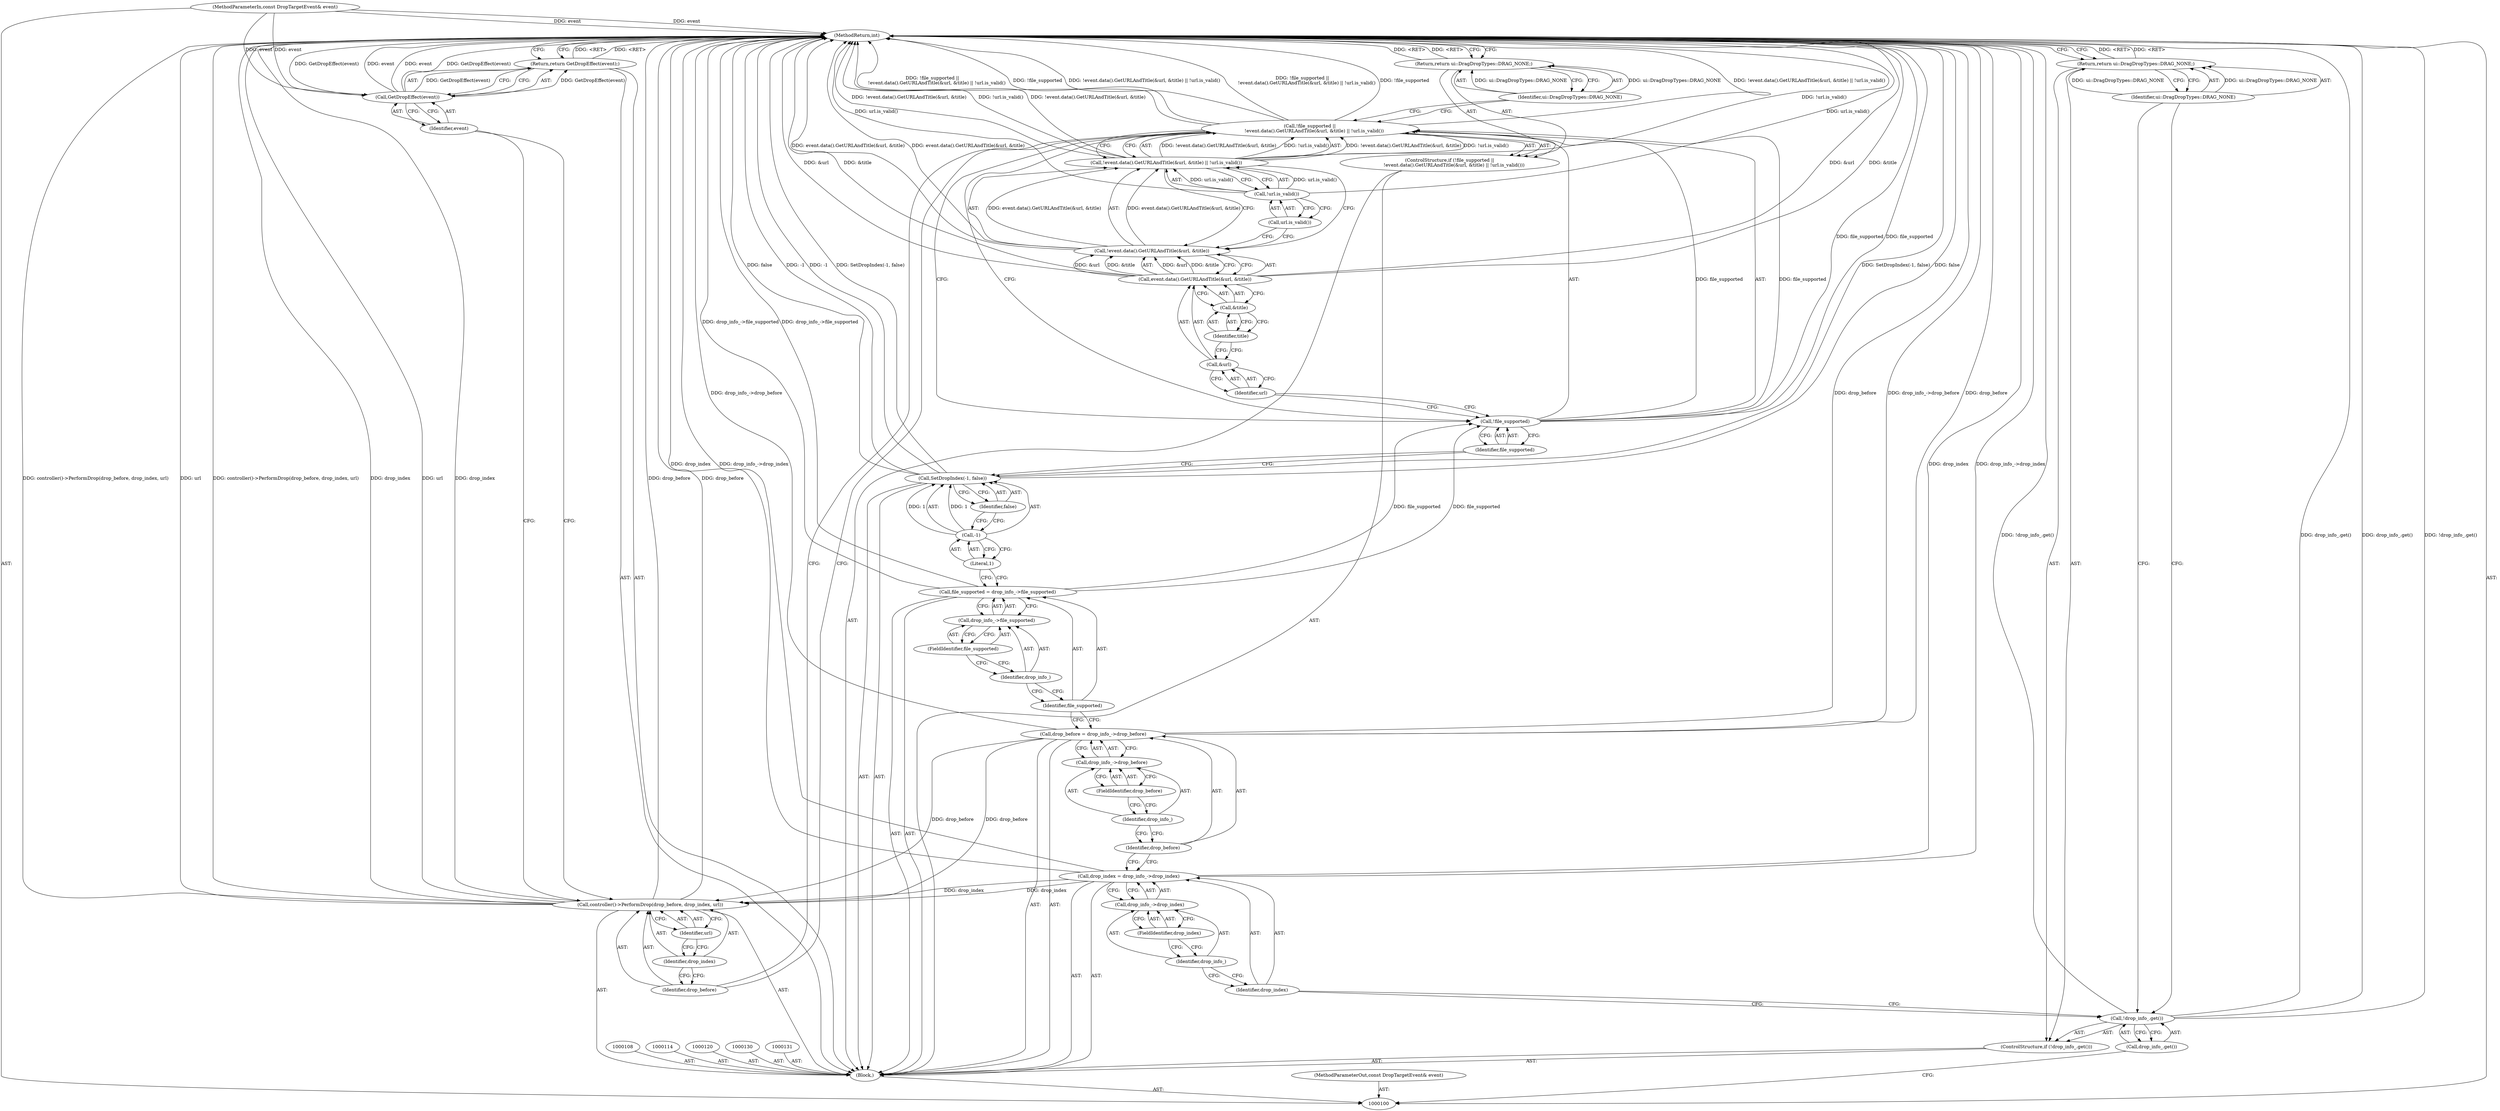 digraph "1_Chrome_1161a49d663dd395bd639549c2dfe7324f847938_3" {
"1000154" [label="(MethodReturn,int)"];
"1000101" [label="(MethodParameterIn,const DropTargetEvent& event)"];
"1000217" [label="(MethodParameterOut,const DropTargetEvent& event)"];
"1000102" [label="(Block,)"];
"1000132" [label="(ControlStructure,if (!file_supported ||\n      !event.data().GetURLAndTitle(&url, &title) || !url.is_valid()))"];
"1000133" [label="(Call,!file_supported ||\n      !event.data().GetURLAndTitle(&url, &title) || !url.is_valid())"];
"1000134" [label="(Call,!file_supported)"];
"1000135" [label="(Identifier,file_supported)"];
"1000139" [label="(Call,&url)"];
"1000140" [label="(Identifier,url)"];
"1000141" [label="(Call,&title)"];
"1000142" [label="(Identifier,title)"];
"1000143" [label="(Call,!url.is_valid())"];
"1000144" [label="(Call,url.is_valid())"];
"1000136" [label="(Call,!event.data().GetURLAndTitle(&url, &title) || !url.is_valid())"];
"1000137" [label="(Call,!event.data().GetURLAndTitle(&url, &title))"];
"1000138" [label="(Call,event.data().GetURLAndTitle(&url, &title))"];
"1000146" [label="(Identifier,ui::DragDropTypes::DRAG_NONE)"];
"1000145" [label="(Return,return ui::DragDropTypes::DRAG_NONE;)"];
"1000148" [label="(Identifier,drop_before)"];
"1000147" [label="(Call,controller()->PerformDrop(drop_before, drop_index, url))"];
"1000149" [label="(Identifier,drop_index)"];
"1000150" [label="(Identifier,url)"];
"1000151" [label="(Return,return GetDropEffect(event);)"];
"1000153" [label="(Identifier,event)"];
"1000152" [label="(Call,GetDropEffect(event))"];
"1000103" [label="(ControlStructure,if (!drop_info_.get()))"];
"1000104" [label="(Call,!drop_info_.get())"];
"1000105" [label="(Call,drop_info_.get())"];
"1000107" [label="(Identifier,ui::DragDropTypes::DRAG_NONE)"];
"1000106" [label="(Return,return ui::DragDropTypes::DRAG_NONE;)"];
"1000109" [label="(Call,drop_index = drop_info_->drop_index)"];
"1000110" [label="(Identifier,drop_index)"];
"1000111" [label="(Call,drop_info_->drop_index)"];
"1000112" [label="(Identifier,drop_info_)"];
"1000113" [label="(FieldIdentifier,drop_index)"];
"1000115" [label="(Call,drop_before = drop_info_->drop_before)"];
"1000116" [label="(Identifier,drop_before)"];
"1000117" [label="(Call,drop_info_->drop_before)"];
"1000118" [label="(Identifier,drop_info_)"];
"1000119" [label="(FieldIdentifier,drop_before)"];
"1000121" [label="(Call,file_supported = drop_info_->file_supported)"];
"1000122" [label="(Identifier,file_supported)"];
"1000123" [label="(Call,drop_info_->file_supported)"];
"1000124" [label="(Identifier,drop_info_)"];
"1000125" [label="(FieldIdentifier,file_supported)"];
"1000127" [label="(Call,-1)"];
"1000128" [label="(Literal,1)"];
"1000129" [label="(Identifier,false)"];
"1000126" [label="(Call,SetDropIndex(-1, false))"];
"1000154" -> "1000100"  [label="AST: "];
"1000154" -> "1000106"  [label="CFG: "];
"1000154" -> "1000145"  [label="CFG: "];
"1000154" -> "1000151"  [label="CFG: "];
"1000145" -> "1000154"  [label="DDG: <RET>"];
"1000151" -> "1000154"  [label="DDG: <RET>"];
"1000106" -> "1000154"  [label="DDG: <RET>"];
"1000115" -> "1000154"  [label="DDG: drop_info_->drop_before"];
"1000115" -> "1000154"  [label="DDG: drop_before"];
"1000126" -> "1000154"  [label="DDG: SetDropIndex(-1, false)"];
"1000126" -> "1000154"  [label="DDG: false"];
"1000126" -> "1000154"  [label="DDG: -1"];
"1000104" -> "1000154"  [label="DDG: !drop_info_.get()"];
"1000104" -> "1000154"  [label="DDG: drop_info_.get()"];
"1000152" -> "1000154"  [label="DDG: GetDropEffect(event)"];
"1000152" -> "1000154"  [label="DDG: event"];
"1000133" -> "1000154"  [label="DDG: !file_supported ||\n      !event.data().GetURLAndTitle(&url, &title) || !url.is_valid()"];
"1000133" -> "1000154"  [label="DDG: !file_supported"];
"1000133" -> "1000154"  [label="DDG: !event.data().GetURLAndTitle(&url, &title) || !url.is_valid()"];
"1000147" -> "1000154"  [label="DDG: url"];
"1000147" -> "1000154"  [label="DDG: drop_index"];
"1000147" -> "1000154"  [label="DDG: drop_before"];
"1000147" -> "1000154"  [label="DDG: controller()->PerformDrop(drop_before, drop_index, url)"];
"1000137" -> "1000154"  [label="DDG: event.data().GetURLAndTitle(&url, &title)"];
"1000121" -> "1000154"  [label="DDG: drop_info_->file_supported"];
"1000138" -> "1000154"  [label="DDG: &title"];
"1000138" -> "1000154"  [label="DDG: &url"];
"1000143" -> "1000154"  [label="DDG: url.is_valid()"];
"1000134" -> "1000154"  [label="DDG: file_supported"];
"1000101" -> "1000154"  [label="DDG: event"];
"1000109" -> "1000154"  [label="DDG: drop_index"];
"1000109" -> "1000154"  [label="DDG: drop_info_->drop_index"];
"1000136" -> "1000154"  [label="DDG: !url.is_valid()"];
"1000136" -> "1000154"  [label="DDG: !event.data().GetURLAndTitle(&url, &title)"];
"1000101" -> "1000100"  [label="AST: "];
"1000101" -> "1000154"  [label="DDG: event"];
"1000101" -> "1000152"  [label="DDG: event"];
"1000217" -> "1000100"  [label="AST: "];
"1000102" -> "1000100"  [label="AST: "];
"1000103" -> "1000102"  [label="AST: "];
"1000108" -> "1000102"  [label="AST: "];
"1000109" -> "1000102"  [label="AST: "];
"1000114" -> "1000102"  [label="AST: "];
"1000115" -> "1000102"  [label="AST: "];
"1000120" -> "1000102"  [label="AST: "];
"1000121" -> "1000102"  [label="AST: "];
"1000126" -> "1000102"  [label="AST: "];
"1000130" -> "1000102"  [label="AST: "];
"1000131" -> "1000102"  [label="AST: "];
"1000132" -> "1000102"  [label="AST: "];
"1000147" -> "1000102"  [label="AST: "];
"1000151" -> "1000102"  [label="AST: "];
"1000132" -> "1000102"  [label="AST: "];
"1000133" -> "1000132"  [label="AST: "];
"1000145" -> "1000132"  [label="AST: "];
"1000133" -> "1000132"  [label="AST: "];
"1000133" -> "1000134"  [label="CFG: "];
"1000133" -> "1000136"  [label="CFG: "];
"1000134" -> "1000133"  [label="AST: "];
"1000136" -> "1000133"  [label="AST: "];
"1000146" -> "1000133"  [label="CFG: "];
"1000148" -> "1000133"  [label="CFG: "];
"1000133" -> "1000154"  [label="DDG: !file_supported ||\n      !event.data().GetURLAndTitle(&url, &title) || !url.is_valid()"];
"1000133" -> "1000154"  [label="DDG: !file_supported"];
"1000133" -> "1000154"  [label="DDG: !event.data().GetURLAndTitle(&url, &title) || !url.is_valid()"];
"1000134" -> "1000133"  [label="DDG: file_supported"];
"1000136" -> "1000133"  [label="DDG: !event.data().GetURLAndTitle(&url, &title)"];
"1000136" -> "1000133"  [label="DDG: !url.is_valid()"];
"1000134" -> "1000133"  [label="AST: "];
"1000134" -> "1000135"  [label="CFG: "];
"1000135" -> "1000134"  [label="AST: "];
"1000140" -> "1000134"  [label="CFG: "];
"1000133" -> "1000134"  [label="CFG: "];
"1000134" -> "1000154"  [label="DDG: file_supported"];
"1000134" -> "1000133"  [label="DDG: file_supported"];
"1000121" -> "1000134"  [label="DDG: file_supported"];
"1000135" -> "1000134"  [label="AST: "];
"1000135" -> "1000126"  [label="CFG: "];
"1000134" -> "1000135"  [label="CFG: "];
"1000139" -> "1000138"  [label="AST: "];
"1000139" -> "1000140"  [label="CFG: "];
"1000140" -> "1000139"  [label="AST: "];
"1000142" -> "1000139"  [label="CFG: "];
"1000140" -> "1000139"  [label="AST: "];
"1000140" -> "1000134"  [label="CFG: "];
"1000139" -> "1000140"  [label="CFG: "];
"1000141" -> "1000138"  [label="AST: "];
"1000141" -> "1000142"  [label="CFG: "];
"1000142" -> "1000141"  [label="AST: "];
"1000138" -> "1000141"  [label="CFG: "];
"1000142" -> "1000141"  [label="AST: "];
"1000142" -> "1000139"  [label="CFG: "];
"1000141" -> "1000142"  [label="CFG: "];
"1000143" -> "1000136"  [label="AST: "];
"1000143" -> "1000144"  [label="CFG: "];
"1000144" -> "1000143"  [label="AST: "];
"1000136" -> "1000143"  [label="CFG: "];
"1000143" -> "1000154"  [label="DDG: url.is_valid()"];
"1000143" -> "1000136"  [label="DDG: url.is_valid()"];
"1000144" -> "1000143"  [label="AST: "];
"1000144" -> "1000137"  [label="CFG: "];
"1000143" -> "1000144"  [label="CFG: "];
"1000136" -> "1000133"  [label="AST: "];
"1000136" -> "1000137"  [label="CFG: "];
"1000136" -> "1000143"  [label="CFG: "];
"1000137" -> "1000136"  [label="AST: "];
"1000143" -> "1000136"  [label="AST: "];
"1000133" -> "1000136"  [label="CFG: "];
"1000136" -> "1000154"  [label="DDG: !url.is_valid()"];
"1000136" -> "1000154"  [label="DDG: !event.data().GetURLAndTitle(&url, &title)"];
"1000136" -> "1000133"  [label="DDG: !event.data().GetURLAndTitle(&url, &title)"];
"1000136" -> "1000133"  [label="DDG: !url.is_valid()"];
"1000137" -> "1000136"  [label="DDG: event.data().GetURLAndTitle(&url, &title)"];
"1000143" -> "1000136"  [label="DDG: url.is_valid()"];
"1000137" -> "1000136"  [label="AST: "];
"1000137" -> "1000138"  [label="CFG: "];
"1000138" -> "1000137"  [label="AST: "];
"1000144" -> "1000137"  [label="CFG: "];
"1000136" -> "1000137"  [label="CFG: "];
"1000137" -> "1000154"  [label="DDG: event.data().GetURLAndTitle(&url, &title)"];
"1000137" -> "1000136"  [label="DDG: event.data().GetURLAndTitle(&url, &title)"];
"1000138" -> "1000137"  [label="DDG: &url"];
"1000138" -> "1000137"  [label="DDG: &title"];
"1000138" -> "1000137"  [label="AST: "];
"1000138" -> "1000141"  [label="CFG: "];
"1000139" -> "1000138"  [label="AST: "];
"1000141" -> "1000138"  [label="AST: "];
"1000137" -> "1000138"  [label="CFG: "];
"1000138" -> "1000154"  [label="DDG: &title"];
"1000138" -> "1000154"  [label="DDG: &url"];
"1000138" -> "1000137"  [label="DDG: &url"];
"1000138" -> "1000137"  [label="DDG: &title"];
"1000146" -> "1000145"  [label="AST: "];
"1000146" -> "1000133"  [label="CFG: "];
"1000145" -> "1000146"  [label="CFG: "];
"1000146" -> "1000145"  [label="DDG: ui::DragDropTypes::DRAG_NONE"];
"1000145" -> "1000132"  [label="AST: "];
"1000145" -> "1000146"  [label="CFG: "];
"1000146" -> "1000145"  [label="AST: "];
"1000154" -> "1000145"  [label="CFG: "];
"1000145" -> "1000154"  [label="DDG: <RET>"];
"1000146" -> "1000145"  [label="DDG: ui::DragDropTypes::DRAG_NONE"];
"1000148" -> "1000147"  [label="AST: "];
"1000148" -> "1000133"  [label="CFG: "];
"1000149" -> "1000148"  [label="CFG: "];
"1000147" -> "1000102"  [label="AST: "];
"1000147" -> "1000150"  [label="CFG: "];
"1000148" -> "1000147"  [label="AST: "];
"1000149" -> "1000147"  [label="AST: "];
"1000150" -> "1000147"  [label="AST: "];
"1000153" -> "1000147"  [label="CFG: "];
"1000147" -> "1000154"  [label="DDG: url"];
"1000147" -> "1000154"  [label="DDG: drop_index"];
"1000147" -> "1000154"  [label="DDG: drop_before"];
"1000147" -> "1000154"  [label="DDG: controller()->PerformDrop(drop_before, drop_index, url)"];
"1000115" -> "1000147"  [label="DDG: drop_before"];
"1000109" -> "1000147"  [label="DDG: drop_index"];
"1000149" -> "1000147"  [label="AST: "];
"1000149" -> "1000148"  [label="CFG: "];
"1000150" -> "1000149"  [label="CFG: "];
"1000150" -> "1000147"  [label="AST: "];
"1000150" -> "1000149"  [label="CFG: "];
"1000147" -> "1000150"  [label="CFG: "];
"1000151" -> "1000102"  [label="AST: "];
"1000151" -> "1000152"  [label="CFG: "];
"1000152" -> "1000151"  [label="AST: "];
"1000154" -> "1000151"  [label="CFG: "];
"1000151" -> "1000154"  [label="DDG: <RET>"];
"1000152" -> "1000151"  [label="DDG: GetDropEffect(event)"];
"1000153" -> "1000152"  [label="AST: "];
"1000153" -> "1000147"  [label="CFG: "];
"1000152" -> "1000153"  [label="CFG: "];
"1000152" -> "1000151"  [label="AST: "];
"1000152" -> "1000153"  [label="CFG: "];
"1000153" -> "1000152"  [label="AST: "];
"1000151" -> "1000152"  [label="CFG: "];
"1000152" -> "1000154"  [label="DDG: GetDropEffect(event)"];
"1000152" -> "1000154"  [label="DDG: event"];
"1000152" -> "1000151"  [label="DDG: GetDropEffect(event)"];
"1000101" -> "1000152"  [label="DDG: event"];
"1000103" -> "1000102"  [label="AST: "];
"1000104" -> "1000103"  [label="AST: "];
"1000106" -> "1000103"  [label="AST: "];
"1000104" -> "1000103"  [label="AST: "];
"1000104" -> "1000105"  [label="CFG: "];
"1000105" -> "1000104"  [label="AST: "];
"1000107" -> "1000104"  [label="CFG: "];
"1000110" -> "1000104"  [label="CFG: "];
"1000104" -> "1000154"  [label="DDG: !drop_info_.get()"];
"1000104" -> "1000154"  [label="DDG: drop_info_.get()"];
"1000105" -> "1000104"  [label="AST: "];
"1000105" -> "1000100"  [label="CFG: "];
"1000104" -> "1000105"  [label="CFG: "];
"1000107" -> "1000106"  [label="AST: "];
"1000107" -> "1000104"  [label="CFG: "];
"1000106" -> "1000107"  [label="CFG: "];
"1000107" -> "1000106"  [label="DDG: ui::DragDropTypes::DRAG_NONE"];
"1000106" -> "1000103"  [label="AST: "];
"1000106" -> "1000107"  [label="CFG: "];
"1000107" -> "1000106"  [label="AST: "];
"1000154" -> "1000106"  [label="CFG: "];
"1000106" -> "1000154"  [label="DDG: <RET>"];
"1000107" -> "1000106"  [label="DDG: ui::DragDropTypes::DRAG_NONE"];
"1000109" -> "1000102"  [label="AST: "];
"1000109" -> "1000111"  [label="CFG: "];
"1000110" -> "1000109"  [label="AST: "];
"1000111" -> "1000109"  [label="AST: "];
"1000116" -> "1000109"  [label="CFG: "];
"1000109" -> "1000154"  [label="DDG: drop_index"];
"1000109" -> "1000154"  [label="DDG: drop_info_->drop_index"];
"1000109" -> "1000147"  [label="DDG: drop_index"];
"1000110" -> "1000109"  [label="AST: "];
"1000110" -> "1000104"  [label="CFG: "];
"1000112" -> "1000110"  [label="CFG: "];
"1000111" -> "1000109"  [label="AST: "];
"1000111" -> "1000113"  [label="CFG: "];
"1000112" -> "1000111"  [label="AST: "];
"1000113" -> "1000111"  [label="AST: "];
"1000109" -> "1000111"  [label="CFG: "];
"1000112" -> "1000111"  [label="AST: "];
"1000112" -> "1000110"  [label="CFG: "];
"1000113" -> "1000112"  [label="CFG: "];
"1000113" -> "1000111"  [label="AST: "];
"1000113" -> "1000112"  [label="CFG: "];
"1000111" -> "1000113"  [label="CFG: "];
"1000115" -> "1000102"  [label="AST: "];
"1000115" -> "1000117"  [label="CFG: "];
"1000116" -> "1000115"  [label="AST: "];
"1000117" -> "1000115"  [label="AST: "];
"1000122" -> "1000115"  [label="CFG: "];
"1000115" -> "1000154"  [label="DDG: drop_info_->drop_before"];
"1000115" -> "1000154"  [label="DDG: drop_before"];
"1000115" -> "1000147"  [label="DDG: drop_before"];
"1000116" -> "1000115"  [label="AST: "];
"1000116" -> "1000109"  [label="CFG: "];
"1000118" -> "1000116"  [label="CFG: "];
"1000117" -> "1000115"  [label="AST: "];
"1000117" -> "1000119"  [label="CFG: "];
"1000118" -> "1000117"  [label="AST: "];
"1000119" -> "1000117"  [label="AST: "];
"1000115" -> "1000117"  [label="CFG: "];
"1000118" -> "1000117"  [label="AST: "];
"1000118" -> "1000116"  [label="CFG: "];
"1000119" -> "1000118"  [label="CFG: "];
"1000119" -> "1000117"  [label="AST: "];
"1000119" -> "1000118"  [label="CFG: "];
"1000117" -> "1000119"  [label="CFG: "];
"1000121" -> "1000102"  [label="AST: "];
"1000121" -> "1000123"  [label="CFG: "];
"1000122" -> "1000121"  [label="AST: "];
"1000123" -> "1000121"  [label="AST: "];
"1000128" -> "1000121"  [label="CFG: "];
"1000121" -> "1000154"  [label="DDG: drop_info_->file_supported"];
"1000121" -> "1000134"  [label="DDG: file_supported"];
"1000122" -> "1000121"  [label="AST: "];
"1000122" -> "1000115"  [label="CFG: "];
"1000124" -> "1000122"  [label="CFG: "];
"1000123" -> "1000121"  [label="AST: "];
"1000123" -> "1000125"  [label="CFG: "];
"1000124" -> "1000123"  [label="AST: "];
"1000125" -> "1000123"  [label="AST: "];
"1000121" -> "1000123"  [label="CFG: "];
"1000124" -> "1000123"  [label="AST: "];
"1000124" -> "1000122"  [label="CFG: "];
"1000125" -> "1000124"  [label="CFG: "];
"1000125" -> "1000123"  [label="AST: "];
"1000125" -> "1000124"  [label="CFG: "];
"1000123" -> "1000125"  [label="CFG: "];
"1000127" -> "1000126"  [label="AST: "];
"1000127" -> "1000128"  [label="CFG: "];
"1000128" -> "1000127"  [label="AST: "];
"1000129" -> "1000127"  [label="CFG: "];
"1000127" -> "1000126"  [label="DDG: 1"];
"1000128" -> "1000127"  [label="AST: "];
"1000128" -> "1000121"  [label="CFG: "];
"1000127" -> "1000128"  [label="CFG: "];
"1000129" -> "1000126"  [label="AST: "];
"1000129" -> "1000127"  [label="CFG: "];
"1000126" -> "1000129"  [label="CFG: "];
"1000126" -> "1000102"  [label="AST: "];
"1000126" -> "1000129"  [label="CFG: "];
"1000127" -> "1000126"  [label="AST: "];
"1000129" -> "1000126"  [label="AST: "];
"1000135" -> "1000126"  [label="CFG: "];
"1000126" -> "1000154"  [label="DDG: SetDropIndex(-1, false)"];
"1000126" -> "1000154"  [label="DDG: false"];
"1000126" -> "1000154"  [label="DDG: -1"];
"1000127" -> "1000126"  [label="DDG: 1"];
}
